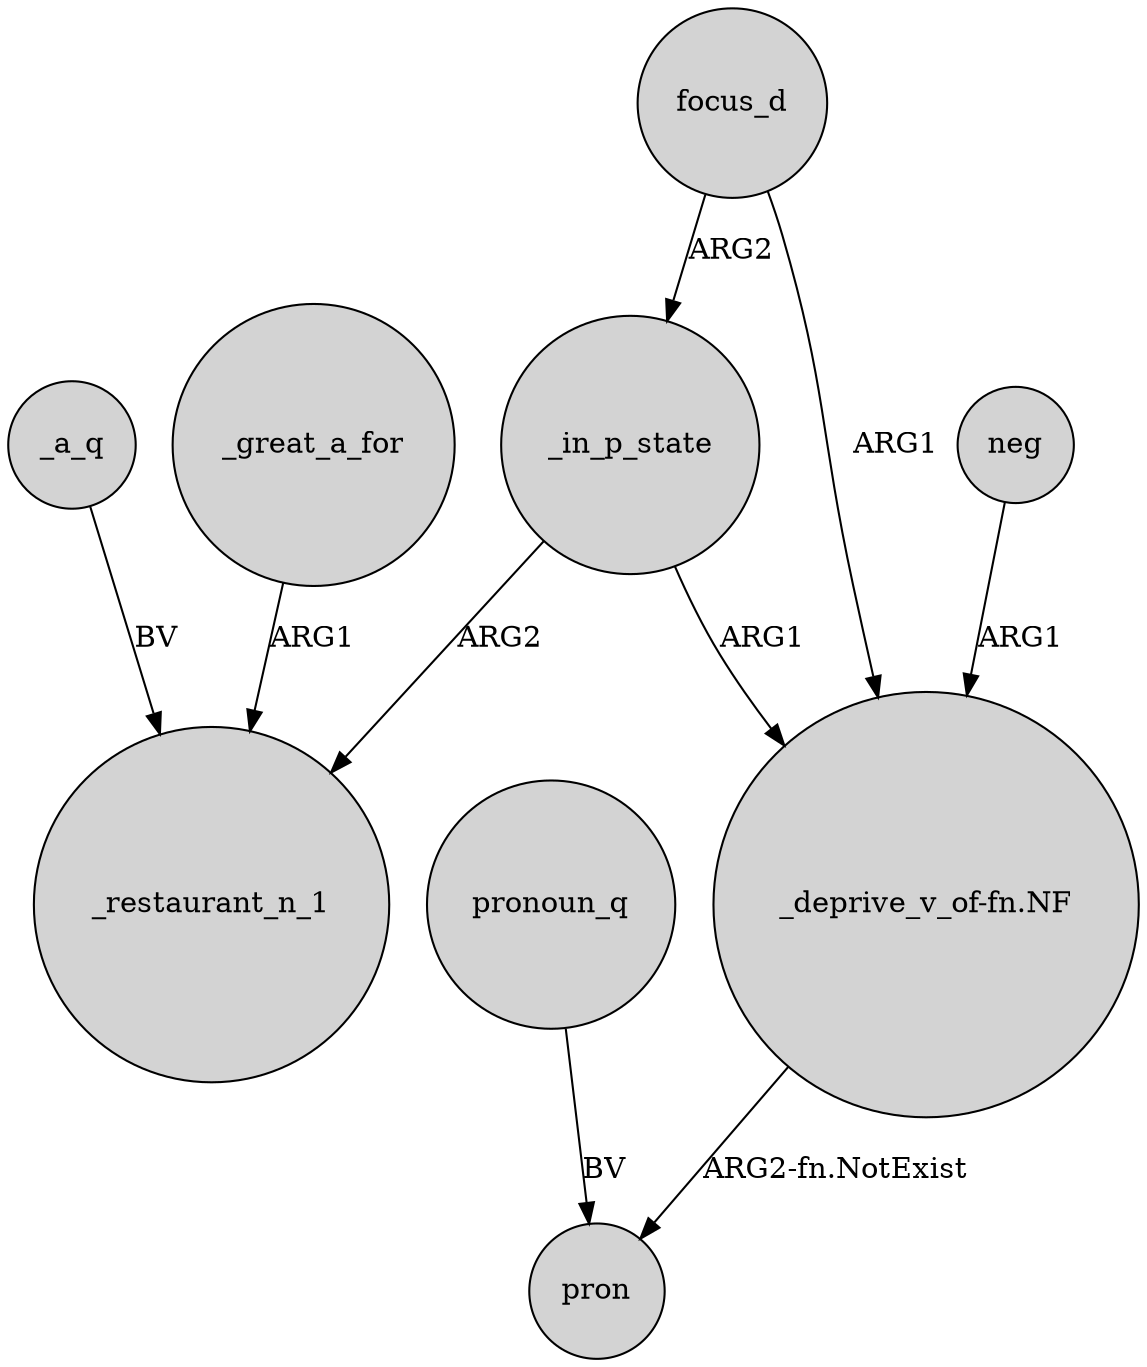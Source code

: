 digraph {
	node [shape=circle style=filled]
	_a_q -> _restaurant_n_1 [label=BV]
	focus_d -> "_deprive_v_of-fn.NF" [label=ARG1]
	_in_p_state -> "_deprive_v_of-fn.NF" [label=ARG1]
	_great_a_for -> _restaurant_n_1 [label=ARG1]
	neg -> "_deprive_v_of-fn.NF" [label=ARG1]
	_in_p_state -> _restaurant_n_1 [label=ARG2]
	focus_d -> _in_p_state [label=ARG2]
	"_deprive_v_of-fn.NF" -> pron [label="ARG2-fn.NotExist"]
	pronoun_q -> pron [label=BV]
}
